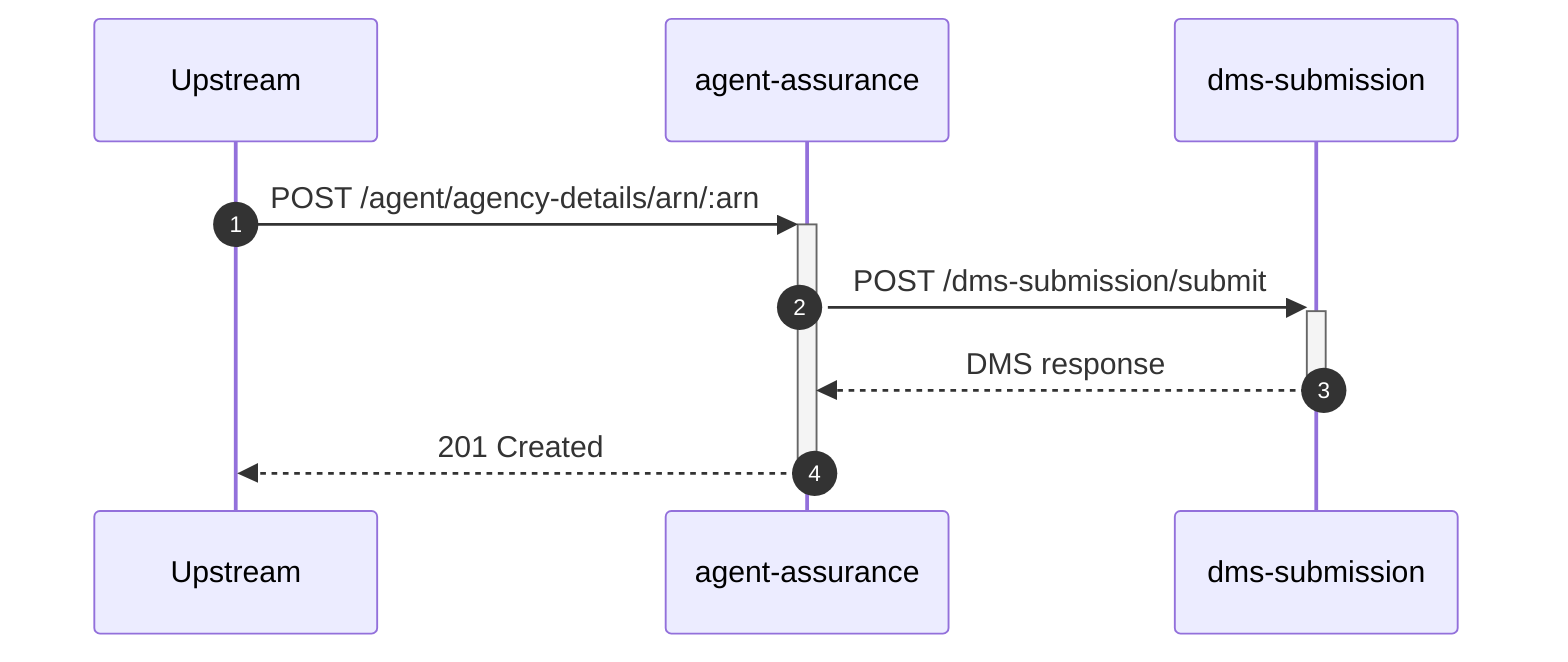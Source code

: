 sequenceDiagram
    autonumber
    participant Upstream
    participant agent-assurance
    participant dms-submission

    Upstream->>+agent-assurance: POST /agent/agency-details/arn/:arn
    agent-assurance->>+dms-submission: POST /dms-submission/submit
    dms-submission-->>-agent-assurance: DMS response
    agent-assurance-->>-Upstream: 201 Created